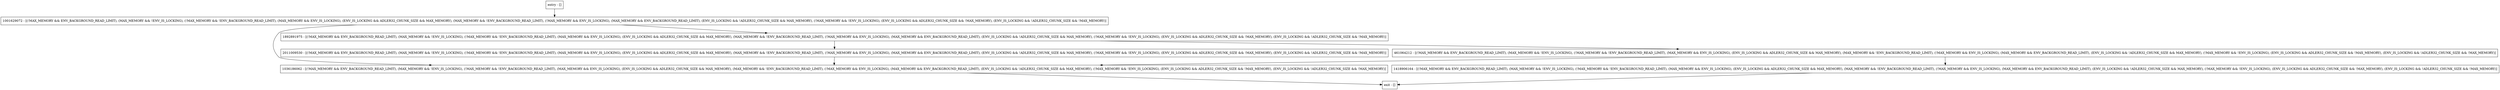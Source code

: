 digraph getInt {
node [shape=record];
1001629072 [label="1001629072 - [(!MAX_MEMORY && ENV_BACKGROUND_READ_LIMIT), (MAX_MEMORY && !ENV_IS_LOCKING), (!MAX_MEMORY && !ENV_BACKGROUND_READ_LIMIT), (MAX_MEMORY && ENV_IS_LOCKING), (ENV_IS_LOCKING && ADLER32_CHUNK_SIZE && MAX_MEMORY), (MAX_MEMORY && !ENV_BACKGROUND_READ_LIMIT), (!MAX_MEMORY && ENV_IS_LOCKING), (MAX_MEMORY && ENV_BACKGROUND_READ_LIMIT), (ENV_IS_LOCKING && !ADLER32_CHUNK_SIZE && MAX_MEMORY), (!MAX_MEMORY && !ENV_IS_LOCKING), (ENV_IS_LOCKING && ADLER32_CHUNK_SIZE && !MAX_MEMORY), (ENV_IS_LOCKING && !ADLER32_CHUNK_SIZE && !MAX_MEMORY)]"];
entry [label="entry - []"];
exit [label="exit - []"];
1036186062 [label="1036186062 - [(!MAX_MEMORY && ENV_BACKGROUND_READ_LIMIT), (MAX_MEMORY && !ENV_IS_LOCKING), (!MAX_MEMORY && !ENV_BACKGROUND_READ_LIMIT), (MAX_MEMORY && ENV_IS_LOCKING), (ENV_IS_LOCKING && ADLER32_CHUNK_SIZE && MAX_MEMORY), (MAX_MEMORY && !ENV_BACKGROUND_READ_LIMIT), (!MAX_MEMORY && ENV_IS_LOCKING), (MAX_MEMORY && ENV_BACKGROUND_READ_LIMIT), (ENV_IS_LOCKING && !ADLER32_CHUNK_SIZE && MAX_MEMORY), (!MAX_MEMORY && !ENV_IS_LOCKING), (ENV_IS_LOCKING && ADLER32_CHUNK_SIZE && !MAX_MEMORY), (ENV_IS_LOCKING && !ADLER32_CHUNK_SIZE && !MAX_MEMORY)]"];
461064212 [label="461064212 - [(!MAX_MEMORY && ENV_BACKGROUND_READ_LIMIT), (MAX_MEMORY && !ENV_IS_LOCKING), (!MAX_MEMORY && !ENV_BACKGROUND_READ_LIMIT), (MAX_MEMORY && ENV_IS_LOCKING), (ENV_IS_LOCKING && ADLER32_CHUNK_SIZE && MAX_MEMORY), (MAX_MEMORY && !ENV_BACKGROUND_READ_LIMIT), (!MAX_MEMORY && ENV_IS_LOCKING), (MAX_MEMORY && ENV_BACKGROUND_READ_LIMIT), (ENV_IS_LOCKING && !ADLER32_CHUNK_SIZE && MAX_MEMORY), (!MAX_MEMORY && !ENV_IS_LOCKING), (ENV_IS_LOCKING && ADLER32_CHUNK_SIZE && !MAX_MEMORY), (ENV_IS_LOCKING && !ADLER32_CHUNK_SIZE && !MAX_MEMORY)]"];
1418906164 [label="1418906164 - [(!MAX_MEMORY && ENV_BACKGROUND_READ_LIMIT), (MAX_MEMORY && !ENV_IS_LOCKING), (!MAX_MEMORY && !ENV_BACKGROUND_READ_LIMIT), (MAX_MEMORY && ENV_IS_LOCKING), (ENV_IS_LOCKING && ADLER32_CHUNK_SIZE && MAX_MEMORY), (MAX_MEMORY && !ENV_BACKGROUND_READ_LIMIT), (!MAX_MEMORY && ENV_IS_LOCKING), (MAX_MEMORY && ENV_BACKGROUND_READ_LIMIT), (ENV_IS_LOCKING && !ADLER32_CHUNK_SIZE && MAX_MEMORY), (!MAX_MEMORY && !ENV_IS_LOCKING), (ENV_IS_LOCKING && ADLER32_CHUNK_SIZE && !MAX_MEMORY), (ENV_IS_LOCKING && !ADLER32_CHUNK_SIZE && !MAX_MEMORY)]"];
2011009530 [label="2011009530 - [(!MAX_MEMORY && ENV_BACKGROUND_READ_LIMIT), (MAX_MEMORY && !ENV_IS_LOCKING), (!MAX_MEMORY && !ENV_BACKGROUND_READ_LIMIT), (MAX_MEMORY && ENV_IS_LOCKING), (ENV_IS_LOCKING && ADLER32_CHUNK_SIZE && MAX_MEMORY), (MAX_MEMORY && !ENV_BACKGROUND_READ_LIMIT), (!MAX_MEMORY && ENV_IS_LOCKING), (MAX_MEMORY && ENV_BACKGROUND_READ_LIMIT), (ENV_IS_LOCKING && !ADLER32_CHUNK_SIZE && MAX_MEMORY), (!MAX_MEMORY && !ENV_IS_LOCKING), (ENV_IS_LOCKING && ADLER32_CHUNK_SIZE && !MAX_MEMORY), (ENV_IS_LOCKING && !ADLER32_CHUNK_SIZE && !MAX_MEMORY)]"];
1892891975 [label="1892891975 - [(!MAX_MEMORY && ENV_BACKGROUND_READ_LIMIT), (MAX_MEMORY && !ENV_IS_LOCKING), (!MAX_MEMORY && !ENV_BACKGROUND_READ_LIMIT), (MAX_MEMORY && ENV_IS_LOCKING), (ENV_IS_LOCKING && ADLER32_CHUNK_SIZE && MAX_MEMORY), (MAX_MEMORY && !ENV_BACKGROUND_READ_LIMIT), (!MAX_MEMORY && ENV_IS_LOCKING), (MAX_MEMORY && ENV_BACKGROUND_READ_LIMIT), (ENV_IS_LOCKING && !ADLER32_CHUNK_SIZE && MAX_MEMORY), (!MAX_MEMORY && !ENV_IS_LOCKING), (ENV_IS_LOCKING && ADLER32_CHUNK_SIZE && !MAX_MEMORY), (ENV_IS_LOCKING && !ADLER32_CHUNK_SIZE && !MAX_MEMORY)]"];
entry;
exit;
1001629072 -> 1036186062;
1001629072 -> 1892891975;
entry -> 1001629072;
1036186062 -> exit;
461064212 -> 1036186062;
461064212 -> 1418906164;
1418906164 -> exit;
2011009530 -> 1036186062;
1892891975 -> 461064212;
1892891975 -> 2011009530;
}
